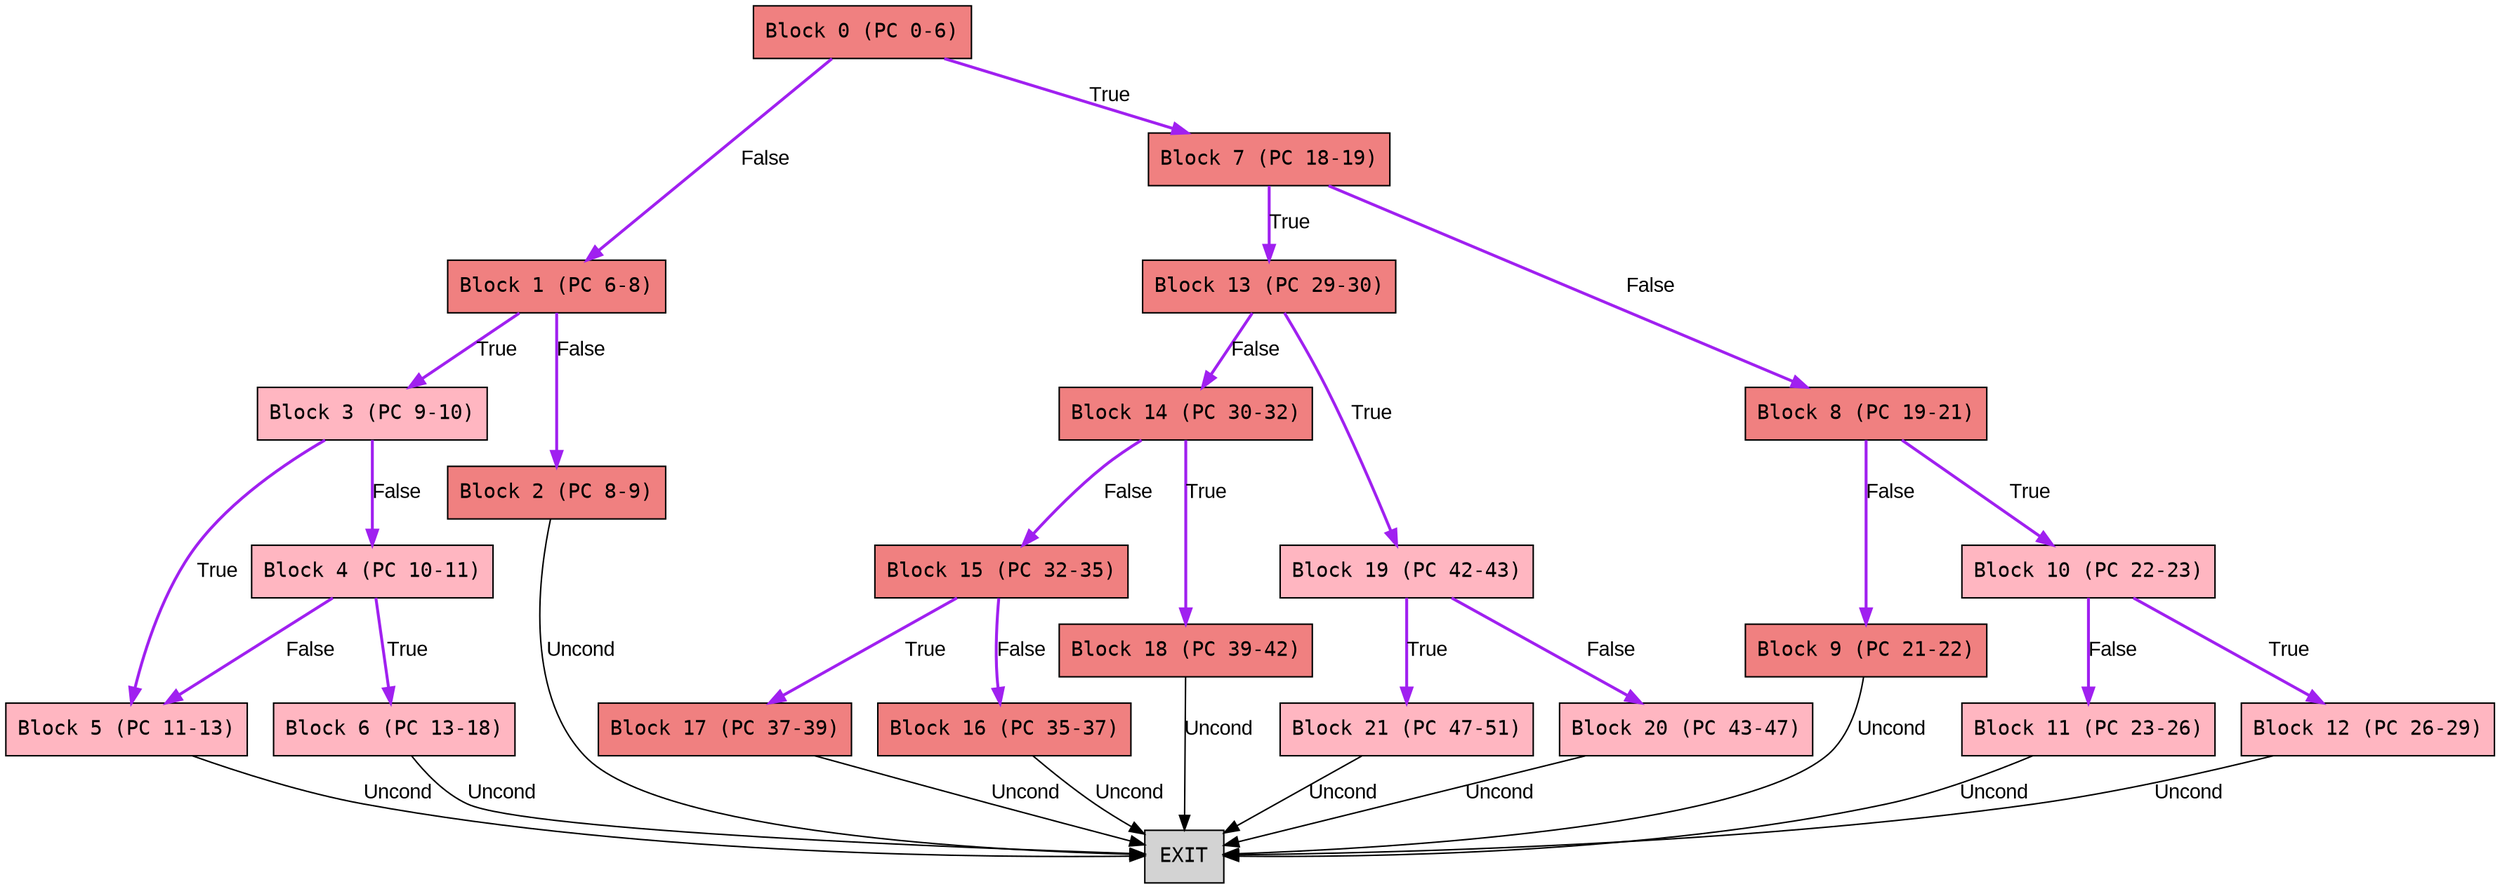 digraph {
  rankdir=TB;
  node [shape=box, fontname="monospace"];
  edge [fontname="Arial"];

  0 [label="Block 0 (PC 0-6)", style=filled, fillcolor="lightcoral"]
  1 [label="Block 1 (PC 6-8)", style=filled, fillcolor="lightcoral"]
  2 [label="Block 2 (PC 8-9)", style=filled, fillcolor="lightcoral"]
  3 [label="Block 3 (PC 9-10)", style=filled, fillcolor="lightpink"]
  4 [label="Block 4 (PC 10-11)", style=filled, fillcolor="lightpink"]
  5 [label="Block 5 (PC 11-13)", style=filled, fillcolor="lightpink"]
  6 [label="Block 6 (PC 13-18)", style=filled, fillcolor="lightpink"]
  7 [label="Block 7 (PC 18-19)", style=filled, fillcolor="lightcoral"]
  8 [label="Block 8 (PC 19-21)", style=filled, fillcolor="lightcoral"]
  9 [label="Block 9 (PC 21-22)", style=filled, fillcolor="lightcoral"]
  10 [label="Block 10 (PC 22-23)", style=filled, fillcolor="lightpink"]
  11 [label="Block 11 (PC 23-26)", style=filled, fillcolor="lightpink"]
  12 [label="Block 12 (PC 26-29)", style=filled, fillcolor="lightpink"]
  13 [label="Block 13 (PC 29-30)", style=filled, fillcolor="lightcoral"]
  14 [label="Block 14 (PC 30-32)", style=filled, fillcolor="lightcoral"]
  15 [label="Block 15 (PC 32-35)", style=filled, fillcolor="lightcoral"]
  16 [label="Block 16 (PC 35-37)", style=filled, fillcolor="lightcoral"]
  17 [label="Block 17 (PC 37-39)", style=filled, fillcolor="lightcoral"]
  18 [label="Block 18 (PC 39-42)", style=filled, fillcolor="lightcoral"]
  19 [label="Block 19 (PC 42-43)", style=filled, fillcolor="lightpink"]
  20 [label="Block 20 (PC 43-47)", style=filled, fillcolor="lightpink"]
  21 [label="Block 21 (PC 47-51)", style=filled, fillcolor="lightpink"]
  22 [label="EXIT", style=filled, fillcolor=lightgray]

  0 -> 7 [label="True", color=purple, penwidth=2]
  0 -> 1 [label="False", color=purple, penwidth=2]
  1 -> 3 [label="True", color=purple, penwidth=2]
  1 -> 2 [label="False", color=purple, penwidth=2]
  2 -> 22 [label="Uncond"]
  3 -> 5 [label="True", color=purple, penwidth=2]
  3 -> 4 [label="False", color=purple, penwidth=2]
  4 -> 6 [label="True", color=purple, penwidth=2]
  4 -> 5 [label="False", color=purple, penwidth=2]
  5 -> 22 [label="Uncond"]
  6 -> 22 [label="Uncond"]
  7 -> 13 [label="True", color=purple, penwidth=2]
  7 -> 8 [label="False", color=purple, penwidth=2]
  8 -> 10 [label="True", color=purple, penwidth=2]
  8 -> 9 [label="False", color=purple, penwidth=2]
  9 -> 22 [label="Uncond"]
  10 -> 12 [label="True", color=purple, penwidth=2]
  10 -> 11 [label="False", color=purple, penwidth=2]
  11 -> 22 [label="Uncond"]
  12 -> 22 [label="Uncond"]
  13 -> 19 [label="True", color=purple, penwidth=2]
  13 -> 14 [label="False", color=purple, penwidth=2]
  14 -> 18 [label="True", color=purple, penwidth=2]
  14 -> 15 [label="False", color=purple, penwidth=2]
  15 -> 17 [label="True", color=purple, penwidth=2]
  15 -> 16 [label="False", color=purple, penwidth=2]
  16 -> 22 [label="Uncond"]
  17 -> 22 [label="Uncond"]
  18 -> 22 [label="Uncond"]
  19 -> 21 [label="True", color=purple, penwidth=2]
  19 -> 20 [label="False", color=purple, penwidth=2]
  20 -> 22 [label="Uncond"]
  21 -> 22 [label="Uncond"]
}
